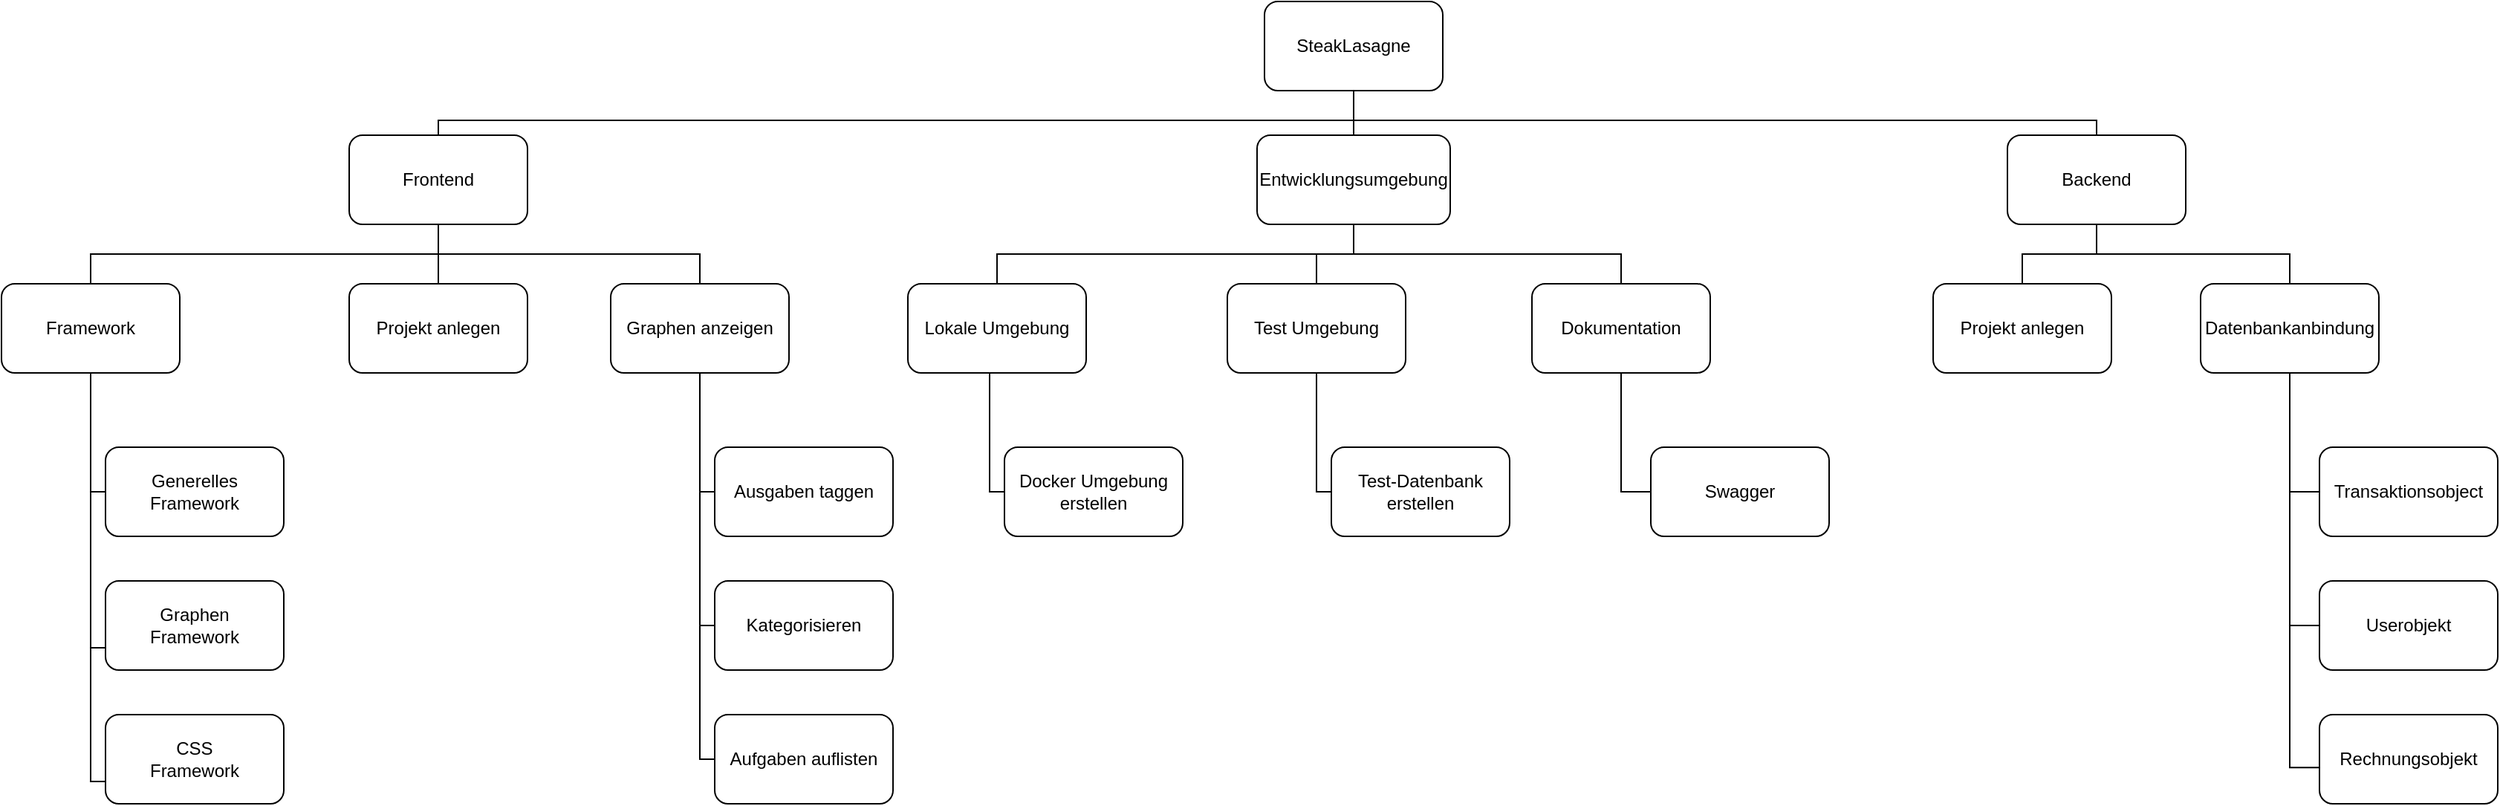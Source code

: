 <mxfile version="17.2.4" type="device"><diagram id="SemG2U98yj8WvCPkfZzr" name="Seite-1"><mxGraphModel dx="729" dy="505" grid="1" gridSize="10" guides="1" tooltips="1" connect="1" arrows="1" fold="1" page="1" pageScale="1" pageWidth="3300" pageHeight="4681" math="0" shadow="0"><root><mxCell id="0"/><mxCell id="1" parent="0"/><mxCell id="xiHRsUx3GO18J1FnhH-D-4" style="edgeStyle=orthogonalEdgeStyle;rounded=0;orthogonalLoop=1;jettySize=auto;html=1;endArrow=none;endFill=0;entryX=0.5;entryY=0;entryDx=0;entryDy=0;" edge="1" parent="1" source="xiHRsUx3GO18J1FnhH-D-1" target="xiHRsUx3GO18J1FnhH-D-3"><mxGeometry relative="1" as="geometry"><Array as="points"><mxPoint x="1640" y="130"/><mxPoint x="2140" y="130"/></Array></mxGeometry></mxCell><mxCell id="xiHRsUx3GO18J1FnhH-D-5" style="edgeStyle=orthogonalEdgeStyle;rounded=0;orthogonalLoop=1;jettySize=auto;html=1;entryX=0.5;entryY=0;entryDx=0;entryDy=0;endArrow=none;endFill=0;" edge="1" parent="1" source="xiHRsUx3GO18J1FnhH-D-1" target="xiHRsUx3GO18J1FnhH-D-2"><mxGeometry relative="1" as="geometry"><Array as="points"><mxPoint x="1640" y="130"/><mxPoint x="1024" y="130"/></Array></mxGeometry></mxCell><mxCell id="xiHRsUx3GO18J1FnhH-D-16" value="" style="edgeStyle=orthogonalEdgeStyle;rounded=0;orthogonalLoop=1;jettySize=auto;html=1;endArrow=none;endFill=0;" edge="1" parent="1" source="xiHRsUx3GO18J1FnhH-D-1" target="xiHRsUx3GO18J1FnhH-D-15"><mxGeometry relative="1" as="geometry"/></mxCell><mxCell id="xiHRsUx3GO18J1FnhH-D-1" value="SteakLasagne&lt;br&gt;" style="rounded=1;whiteSpace=wrap;html=1;fillColor=none;" vertex="1" parent="1"><mxGeometry x="1580" y="50" width="120" height="60" as="geometry"/></mxCell><mxCell id="xiHRsUx3GO18J1FnhH-D-13" style="edgeStyle=orthogonalEdgeStyle;rounded=0;orthogonalLoop=1;jettySize=auto;html=1;entryX=0.5;entryY=0;entryDx=0;entryDy=0;endArrow=none;endFill=0;" edge="1" parent="1" source="xiHRsUx3GO18J1FnhH-D-2" target="xiHRsUx3GO18J1FnhH-D-6"><mxGeometry relative="1" as="geometry"><Array as="points"><mxPoint x="1024" y="220"/><mxPoint x="790" y="220"/></Array></mxGeometry></mxCell><mxCell id="xiHRsUx3GO18J1FnhH-D-28" value="" style="edgeStyle=orthogonalEdgeStyle;rounded=0;orthogonalLoop=1;jettySize=auto;html=1;endArrow=none;endFill=0;" edge="1" parent="1" source="xiHRsUx3GO18J1FnhH-D-2" target="xiHRsUx3GO18J1FnhH-D-27"><mxGeometry relative="1" as="geometry"/></mxCell><mxCell id="xiHRsUx3GO18J1FnhH-D-44" value="" style="edgeStyle=orthogonalEdgeStyle;rounded=0;orthogonalLoop=1;jettySize=auto;html=1;endArrow=none;endFill=0;" edge="1" parent="1" source="xiHRsUx3GO18J1FnhH-D-2" target="xiHRsUx3GO18J1FnhH-D-43"><mxGeometry relative="1" as="geometry"><Array as="points"><mxPoint x="1024" y="220"/><mxPoint x="1200" y="220"/></Array></mxGeometry></mxCell><mxCell id="xiHRsUx3GO18J1FnhH-D-2" value="Frontend&lt;br&gt;" style="rounded=1;whiteSpace=wrap;html=1;fillColor=none;" vertex="1" parent="1"><mxGeometry x="964" y="140" width="120" height="60" as="geometry"/></mxCell><mxCell id="xiHRsUx3GO18J1FnhH-D-26" value="" style="edgeStyle=orthogonalEdgeStyle;rounded=0;orthogonalLoop=1;jettySize=auto;html=1;endArrow=none;endFill=0;entryX=0.5;entryY=0;entryDx=0;entryDy=0;" edge="1" parent="1" source="xiHRsUx3GO18J1FnhH-D-3" target="xiHRsUx3GO18J1FnhH-D-25"><mxGeometry relative="1" as="geometry"><Array as="points"><mxPoint x="2140" y="220"/><mxPoint x="2270" y="220"/></Array></mxGeometry></mxCell><mxCell id="xiHRsUx3GO18J1FnhH-D-30" value="" style="edgeStyle=orthogonalEdgeStyle;rounded=0;orthogonalLoop=1;jettySize=auto;html=1;endArrow=none;endFill=0;" edge="1" parent="1" source="xiHRsUx3GO18J1FnhH-D-3" target="xiHRsUx3GO18J1FnhH-D-29"><mxGeometry relative="1" as="geometry"/></mxCell><mxCell id="xiHRsUx3GO18J1FnhH-D-3" value="Backend&lt;br&gt;" style="rounded=1;whiteSpace=wrap;html=1;fillColor=none;" vertex="1" parent="1"><mxGeometry x="2080" y="140" width="120" height="60" as="geometry"/></mxCell><mxCell id="xiHRsUx3GO18J1FnhH-D-8" value="" style="edgeStyle=orthogonalEdgeStyle;rounded=0;orthogonalLoop=1;jettySize=auto;html=1;endArrow=none;endFill=0;" edge="1" parent="1" source="xiHRsUx3GO18J1FnhH-D-6" target="xiHRsUx3GO18J1FnhH-D-7"><mxGeometry relative="1" as="geometry"><Array as="points"><mxPoint x="790" y="380"/></Array></mxGeometry></mxCell><mxCell id="xiHRsUx3GO18J1FnhH-D-11" style="edgeStyle=orthogonalEdgeStyle;rounded=0;orthogonalLoop=1;jettySize=auto;html=1;entryX=0;entryY=0.75;entryDx=0;entryDy=0;endArrow=none;endFill=0;" edge="1" parent="1" source="xiHRsUx3GO18J1FnhH-D-6" target="xiHRsUx3GO18J1FnhH-D-9"><mxGeometry relative="1" as="geometry"><Array as="points"><mxPoint x="790" y="485"/></Array></mxGeometry></mxCell><mxCell id="xiHRsUx3GO18J1FnhH-D-12" style="edgeStyle=orthogonalEdgeStyle;rounded=0;orthogonalLoop=1;jettySize=auto;html=1;entryX=0;entryY=0.75;entryDx=0;entryDy=0;endArrow=none;endFill=0;" edge="1" parent="1" source="xiHRsUx3GO18J1FnhH-D-6" target="xiHRsUx3GO18J1FnhH-D-10"><mxGeometry relative="1" as="geometry"><Array as="points"><mxPoint x="790" y="575"/></Array></mxGeometry></mxCell><mxCell id="xiHRsUx3GO18J1FnhH-D-6" value="Framework" style="rounded=1;whiteSpace=wrap;html=1;fillColor=none;" vertex="1" parent="1"><mxGeometry x="730" y="240" width="120" height="60" as="geometry"/></mxCell><mxCell id="xiHRsUx3GO18J1FnhH-D-7" value="Generelles Framework" style="whiteSpace=wrap;html=1;fillColor=none;rounded=1;" vertex="1" parent="1"><mxGeometry x="800" y="350" width="120" height="60" as="geometry"/></mxCell><mxCell id="xiHRsUx3GO18J1FnhH-D-9" value="Graphen&lt;br&gt;Framework" style="whiteSpace=wrap;html=1;fillColor=none;rounded=1;" vertex="1" parent="1"><mxGeometry x="800" y="440" width="120" height="60" as="geometry"/></mxCell><mxCell id="xiHRsUx3GO18J1FnhH-D-10" value="CSS&lt;br&gt;Framework" style="whiteSpace=wrap;html=1;fillColor=none;rounded=1;" vertex="1" parent="1"><mxGeometry x="800" y="530" width="120" height="60" as="geometry"/></mxCell><mxCell id="xiHRsUx3GO18J1FnhH-D-18" value="" style="edgeStyle=orthogonalEdgeStyle;rounded=0;orthogonalLoop=1;jettySize=auto;html=1;endArrow=none;endFill=0;" edge="1" parent="1" source="xiHRsUx3GO18J1FnhH-D-15" target="xiHRsUx3GO18J1FnhH-D-17"><mxGeometry relative="1" as="geometry"><Array as="points"><mxPoint x="1640" y="220"/><mxPoint x="1400" y="220"/></Array></mxGeometry></mxCell><mxCell id="xiHRsUx3GO18J1FnhH-D-20" style="edgeStyle=orthogonalEdgeStyle;rounded=0;orthogonalLoop=1;jettySize=auto;html=1;entryX=0.5;entryY=0;entryDx=0;entryDy=0;endArrow=none;endFill=0;" edge="1" parent="1" source="xiHRsUx3GO18J1FnhH-D-15" target="xiHRsUx3GO18J1FnhH-D-19"><mxGeometry relative="1" as="geometry"/></mxCell><mxCell id="xiHRsUx3GO18J1FnhH-D-32" value="" style="edgeStyle=orthogonalEdgeStyle;rounded=0;orthogonalLoop=1;jettySize=auto;html=1;endArrow=none;endFill=0;" edge="1" parent="1" source="xiHRsUx3GO18J1FnhH-D-15" target="xiHRsUx3GO18J1FnhH-D-31"><mxGeometry relative="1" as="geometry"><Array as="points"><mxPoint x="1640" y="220"/><mxPoint x="1820" y="220"/></Array></mxGeometry></mxCell><mxCell id="xiHRsUx3GO18J1FnhH-D-15" value="Entwicklungsumgebung" style="whiteSpace=wrap;html=1;fillColor=none;rounded=1;" vertex="1" parent="1"><mxGeometry x="1575" y="140" width="130" height="60" as="geometry"/></mxCell><mxCell id="xiHRsUx3GO18J1FnhH-D-22" value="" style="edgeStyle=orthogonalEdgeStyle;rounded=0;orthogonalLoop=1;jettySize=auto;html=1;endArrow=none;endFill=0;entryX=0;entryY=0.5;entryDx=0;entryDy=0;" edge="1" parent="1" source="xiHRsUx3GO18J1FnhH-D-17" target="xiHRsUx3GO18J1FnhH-D-21"><mxGeometry relative="1" as="geometry"><Array as="points"><mxPoint x="1395" y="380"/></Array></mxGeometry></mxCell><mxCell id="xiHRsUx3GO18J1FnhH-D-17" value="Lokale Umgebung" style="whiteSpace=wrap;html=1;fillColor=none;rounded=1;" vertex="1" parent="1"><mxGeometry x="1340" y="240" width="120" height="60" as="geometry"/></mxCell><mxCell id="xiHRsUx3GO18J1FnhH-D-24" value="" style="edgeStyle=orthogonalEdgeStyle;rounded=0;orthogonalLoop=1;jettySize=auto;html=1;endArrow=none;endFill=0;entryX=0;entryY=0.5;entryDx=0;entryDy=0;" edge="1" parent="1" source="xiHRsUx3GO18J1FnhH-D-19" target="xiHRsUx3GO18J1FnhH-D-23"><mxGeometry relative="1" as="geometry"><Array as="points"><mxPoint x="1615" y="380"/></Array></mxGeometry></mxCell><mxCell id="xiHRsUx3GO18J1FnhH-D-19" value="Test Umgebung" style="whiteSpace=wrap;html=1;fillColor=none;rounded=1;" vertex="1" parent="1"><mxGeometry x="1555" y="240" width="120" height="60" as="geometry"/></mxCell><mxCell id="xiHRsUx3GO18J1FnhH-D-21" value="Docker Umgebung&lt;br&gt;erstellen" style="whiteSpace=wrap;html=1;fillColor=none;rounded=1;" vertex="1" parent="1"><mxGeometry x="1405" y="350" width="120" height="60" as="geometry"/></mxCell><mxCell id="xiHRsUx3GO18J1FnhH-D-23" value="Test-Datenbank&lt;br&gt;erstellen" style="whiteSpace=wrap;html=1;fillColor=none;rounded=1;" vertex="1" parent="1"><mxGeometry x="1625" y="350" width="120" height="60" as="geometry"/></mxCell><mxCell id="xiHRsUx3GO18J1FnhH-D-38" value="" style="edgeStyle=orthogonalEdgeStyle;rounded=0;orthogonalLoop=1;jettySize=auto;html=1;endArrow=none;endFill=0;entryX=0;entryY=0.5;entryDx=0;entryDy=0;" edge="1" parent="1" source="xiHRsUx3GO18J1FnhH-D-25" target="xiHRsUx3GO18J1FnhH-D-37"><mxGeometry relative="1" as="geometry"/></mxCell><mxCell id="xiHRsUx3GO18J1FnhH-D-40" value="" style="edgeStyle=orthogonalEdgeStyle;rounded=0;orthogonalLoop=1;jettySize=auto;html=1;endArrow=none;endFill=0;" edge="1" parent="1" source="xiHRsUx3GO18J1FnhH-D-25" target="xiHRsUx3GO18J1FnhH-D-39"><mxGeometry relative="1" as="geometry"><Array as="points"><mxPoint x="2270" y="470"/></Array></mxGeometry></mxCell><mxCell id="xiHRsUx3GO18J1FnhH-D-42" style="edgeStyle=orthogonalEdgeStyle;rounded=0;orthogonalLoop=1;jettySize=auto;html=1;entryX=0.003;entryY=0.594;entryDx=0;entryDy=0;entryPerimeter=0;endArrow=none;endFill=0;" edge="1" parent="1" source="xiHRsUx3GO18J1FnhH-D-25" target="xiHRsUx3GO18J1FnhH-D-41"><mxGeometry relative="1" as="geometry"/></mxCell><mxCell id="xiHRsUx3GO18J1FnhH-D-25" value="Datenbankanbindung" style="whiteSpace=wrap;html=1;fillColor=none;rounded=1;" vertex="1" parent="1"><mxGeometry x="2210" y="240" width="120" height="60" as="geometry"/></mxCell><mxCell id="xiHRsUx3GO18J1FnhH-D-27" value="Projekt anlegen" style="whiteSpace=wrap;html=1;fillColor=none;rounded=1;" vertex="1" parent="1"><mxGeometry x="964" y="240" width="120" height="60" as="geometry"/></mxCell><mxCell id="xiHRsUx3GO18J1FnhH-D-29" value="Projekt anlegen" style="whiteSpace=wrap;html=1;fillColor=none;rounded=1;" vertex="1" parent="1"><mxGeometry x="2030" y="240" width="120" height="60" as="geometry"/></mxCell><mxCell id="xiHRsUx3GO18J1FnhH-D-36" style="edgeStyle=orthogonalEdgeStyle;rounded=0;orthogonalLoop=1;jettySize=auto;html=1;entryX=0;entryY=0.5;entryDx=0;entryDy=0;endArrow=none;endFill=0;" edge="1" parent="1" source="xiHRsUx3GO18J1FnhH-D-31" target="xiHRsUx3GO18J1FnhH-D-33"><mxGeometry relative="1" as="geometry"/></mxCell><mxCell id="xiHRsUx3GO18J1FnhH-D-31" value="Dokumentation" style="whiteSpace=wrap;html=1;fillColor=none;rounded=1;" vertex="1" parent="1"><mxGeometry x="1760" y="240" width="120" height="60" as="geometry"/></mxCell><mxCell id="xiHRsUx3GO18J1FnhH-D-33" value="Swagger" style="whiteSpace=wrap;html=1;fillColor=none;rounded=1;" vertex="1" parent="1"><mxGeometry x="1840" y="350" width="120" height="60" as="geometry"/></mxCell><mxCell id="xiHRsUx3GO18J1FnhH-D-37" value="Transaktionsobject" style="whiteSpace=wrap;html=1;fillColor=none;rounded=1;" vertex="1" parent="1"><mxGeometry x="2290" y="350" width="120" height="60" as="geometry"/></mxCell><mxCell id="xiHRsUx3GO18J1FnhH-D-39" value="Userobjekt" style="whiteSpace=wrap;html=1;fillColor=none;rounded=1;" vertex="1" parent="1"><mxGeometry x="2290" y="440" width="120" height="60" as="geometry"/></mxCell><mxCell id="xiHRsUx3GO18J1FnhH-D-41" value="Rechnungsobjekt" style="whiteSpace=wrap;html=1;fillColor=none;rounded=1;" vertex="1" parent="1"><mxGeometry x="2290" y="530" width="120" height="60" as="geometry"/></mxCell><mxCell id="xiHRsUx3GO18J1FnhH-D-46" value="" style="edgeStyle=orthogonalEdgeStyle;rounded=0;orthogonalLoop=1;jettySize=auto;html=1;endArrow=none;endFill=0;entryX=0;entryY=0.5;entryDx=0;entryDy=0;" edge="1" parent="1" source="xiHRsUx3GO18J1FnhH-D-43" target="xiHRsUx3GO18J1FnhH-D-45"><mxGeometry relative="1" as="geometry"><Array as="points"><mxPoint x="1200" y="380"/></Array></mxGeometry></mxCell><mxCell id="xiHRsUx3GO18J1FnhH-D-49" style="edgeStyle=orthogonalEdgeStyle;rounded=0;orthogonalLoop=1;jettySize=auto;html=1;entryX=0;entryY=0.5;entryDx=0;entryDy=0;endArrow=none;endFill=0;" edge="1" parent="1" source="xiHRsUx3GO18J1FnhH-D-43" target="xiHRsUx3GO18J1FnhH-D-47"><mxGeometry relative="1" as="geometry"><Array as="points"><mxPoint x="1200" y="470"/></Array></mxGeometry></mxCell><mxCell id="xiHRsUx3GO18J1FnhH-D-50" style="edgeStyle=orthogonalEdgeStyle;rounded=0;orthogonalLoop=1;jettySize=auto;html=1;entryX=0;entryY=0.5;entryDx=0;entryDy=0;endArrow=none;endFill=0;" edge="1" parent="1" source="xiHRsUx3GO18J1FnhH-D-43" target="xiHRsUx3GO18J1FnhH-D-48"><mxGeometry relative="1" as="geometry"><Array as="points"><mxPoint x="1200" y="560"/></Array></mxGeometry></mxCell><mxCell id="xiHRsUx3GO18J1FnhH-D-43" value="Graphen anzeigen" style="whiteSpace=wrap;html=1;fillColor=none;rounded=1;" vertex="1" parent="1"><mxGeometry x="1140" y="240" width="120" height="60" as="geometry"/></mxCell><mxCell id="xiHRsUx3GO18J1FnhH-D-45" value="Ausgaben taggen" style="whiteSpace=wrap;html=1;fillColor=none;rounded=1;" vertex="1" parent="1"><mxGeometry x="1210" y="350" width="120" height="60" as="geometry"/></mxCell><mxCell id="xiHRsUx3GO18J1FnhH-D-47" value="Kategorisieren" style="whiteSpace=wrap;html=1;fillColor=none;rounded=1;" vertex="1" parent="1"><mxGeometry x="1210" y="440" width="120" height="60" as="geometry"/></mxCell><mxCell id="xiHRsUx3GO18J1FnhH-D-48" value="Aufgaben auflisten" style="whiteSpace=wrap;html=1;fillColor=none;rounded=1;" vertex="1" parent="1"><mxGeometry x="1210" y="530" width="120" height="60" as="geometry"/></mxCell></root></mxGraphModel></diagram></mxfile>